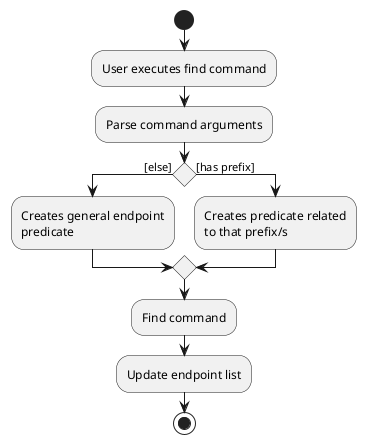 @startuml
start
:User executes find command;
:Parse command arguments;
'Since the beta syntax does not support placing the condition outside the
'diamond we place it as the true branch instead.

if () then ([else])
    :Creates general endpoint
    predicate;
else ([has prefix])
    :Creates predicate related
    to that prefix/s;

endif
    :Find command;
    :Update endpoint list;
stop
@enduml
